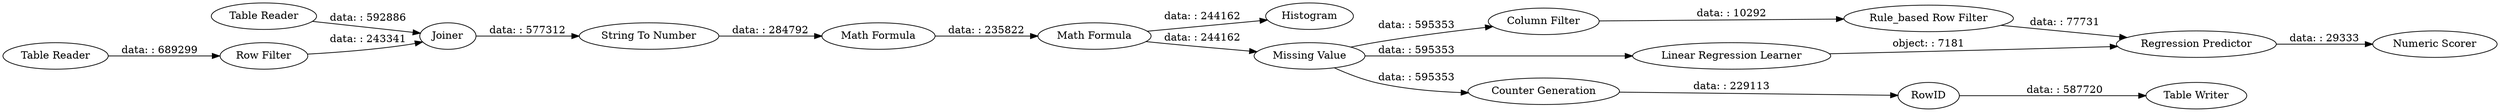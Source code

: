 digraph {
	"-3205470291609003636_10" [label="Numeric Scorer"]
	"-3205470291609003636_9" [label=Histogram]
	"-3205470291609003636_15" [label="Table Reader"]
	"-3205470291609003636_8" [label="Linear Regression Learner"]
	"-3205470291609003636_11" [label="Missing Value"]
	"-3205470291609003636_21" [label="Table Writer"]
	"-3205470291609003636_3" [label="Row Filter"]
	"-3205470291609003636_19" [label="Counter Generation"]
	"-3205470291609003636_12" [label="Regression Predictor"]
	"-3205470291609003636_17" [label="Column Filter"]
	"-3205470291609003636_6" [label="Math Formula"]
	"-3205470291609003636_4" [label=Joiner]
	"-3205470291609003636_16" [label="Table Reader"]
	"-3205470291609003636_20" [label=RowID]
	"-3205470291609003636_5" [label="String To Number"]
	"-3205470291609003636_7" [label="Math Formula"]
	"-3205470291609003636_18" [label="Rule_based Row Filter"]
	"-3205470291609003636_7" -> "-3205470291609003636_9" [label="data: : 244162"]
	"-3205470291609003636_11" -> "-3205470291609003636_17" [label="data: : 595353"]
	"-3205470291609003636_18" -> "-3205470291609003636_12" [label="data: : 77731"]
	"-3205470291609003636_17" -> "-3205470291609003636_18" [label="data: : 10292"]
	"-3205470291609003636_6" -> "-3205470291609003636_7" [label="data: : 235822"]
	"-3205470291609003636_12" -> "-3205470291609003636_10" [label="data: : 29333"]
	"-3205470291609003636_4" -> "-3205470291609003636_5" [label="data: : 577312"]
	"-3205470291609003636_15" -> "-3205470291609003636_4" [label="data: : 592886"]
	"-3205470291609003636_7" -> "-3205470291609003636_11" [label="data: : 244162"]
	"-3205470291609003636_11" -> "-3205470291609003636_8" [label="data: : 595353"]
	"-3205470291609003636_5" -> "-3205470291609003636_6" [label="data: : 284792"]
	"-3205470291609003636_19" -> "-3205470291609003636_20" [label="data: : 229113"]
	"-3205470291609003636_3" -> "-3205470291609003636_4" [label="data: : 243341"]
	"-3205470291609003636_16" -> "-3205470291609003636_3" [label="data: : 689299"]
	"-3205470291609003636_20" -> "-3205470291609003636_21" [label="data: : 587720"]
	"-3205470291609003636_8" -> "-3205470291609003636_12" [label="object: : 7181"]
	"-3205470291609003636_11" -> "-3205470291609003636_19" [label="data: : 595353"]
	rankdir=LR
}
